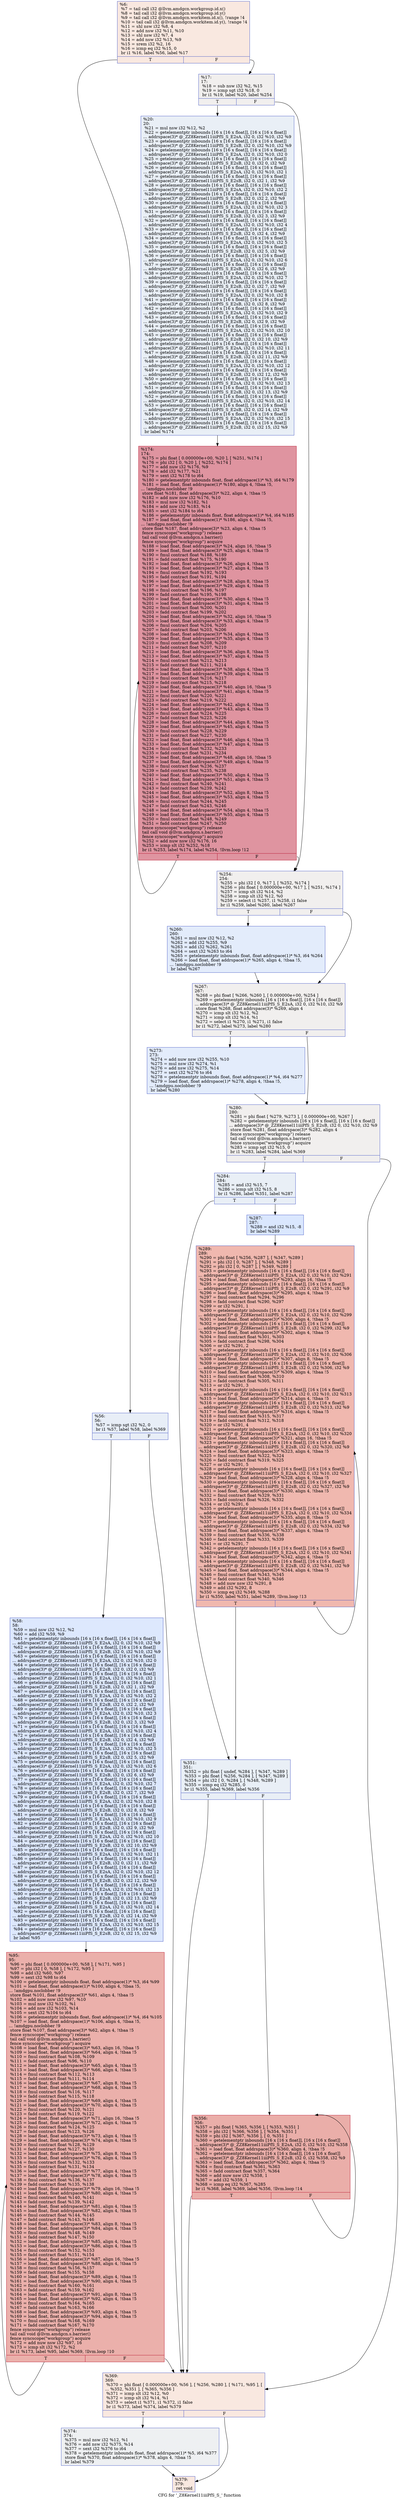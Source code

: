 digraph "CFG for '_Z8Kernel11iiiPfS_S_' function" {
	label="CFG for '_Z8Kernel11iiiPfS_S_' function";

	Node0x4bf7000 [shape=record,color="#3d50c3ff", style=filled, fillcolor="#f1ccb870",label="{%6:\l  %7 = tail call i32 @llvm.amdgcn.workgroup.id.x()\l  %8 = tail call i32 @llvm.amdgcn.workgroup.id.y()\l  %9 = tail call i32 @llvm.amdgcn.workitem.id.x(), !range !4\l  %10 = tail call i32 @llvm.amdgcn.workitem.id.y(), !range !4\l  %11 = shl nsw i32 %8, 4\l  %12 = add nsw i32 %11, %10\l  %13 = shl nsw i32 %7, 4\l  %14 = add nsw i32 %13, %9\l  %15 = srem i32 %2, 16\l  %16 = icmp eq i32 %15, 0\l  br i1 %16, label %56, label %17\l|{<s0>T|<s1>F}}"];
	Node0x4bf7000:s0 -> Node0x4bf73e0;
	Node0x4bf7000:s1 -> Node0x4bf94e0;
	Node0x4bf94e0 [shape=record,color="#3d50c3ff", style=filled, fillcolor="#e0dbd870",label="{%17:\l17:                                               \l  %18 = sub nsw i32 %2, %15\l  %19 = icmp sgt i32 %18, 0\l  br i1 %19, label %20, label %254\l|{<s0>T|<s1>F}}"];
	Node0x4bf94e0:s0 -> Node0x4bf9740;
	Node0x4bf94e0:s1 -> Node0x4bf9790;
	Node0x4bf9740 [shape=record,color="#3d50c3ff", style=filled, fillcolor="#cedaeb70",label="{%20:\l20:                                               \l  %21 = mul nsw i32 %12, %2\l  %22 = getelementptr inbounds [16 x [16 x float]], [16 x [16 x float]]\l... addrspace(3)* @_ZZ8Kernel11iiiPfS_S_E2sA, i32 0, i32 %10, i32 %9\l  %23 = getelementptr inbounds [16 x [16 x float]], [16 x [16 x float]]\l... addrspace(3)* @_ZZ8Kernel11iiiPfS_S_E2sB, i32 0, i32 %10, i32 %9\l  %24 = getelementptr inbounds [16 x [16 x float]], [16 x [16 x float]]\l... addrspace(3)* @_ZZ8Kernel11iiiPfS_S_E2sA, i32 0, i32 %10, i32 0\l  %25 = getelementptr inbounds [16 x [16 x float]], [16 x [16 x float]]\l... addrspace(3)* @_ZZ8Kernel11iiiPfS_S_E2sB, i32 0, i32 0, i32 %9\l  %26 = getelementptr inbounds [16 x [16 x float]], [16 x [16 x float]]\l... addrspace(3)* @_ZZ8Kernel11iiiPfS_S_E2sA, i32 0, i32 %10, i32 1\l  %27 = getelementptr inbounds [16 x [16 x float]], [16 x [16 x float]]\l... addrspace(3)* @_ZZ8Kernel11iiiPfS_S_E2sB, i32 0, i32 1, i32 %9\l  %28 = getelementptr inbounds [16 x [16 x float]], [16 x [16 x float]]\l... addrspace(3)* @_ZZ8Kernel11iiiPfS_S_E2sA, i32 0, i32 %10, i32 2\l  %29 = getelementptr inbounds [16 x [16 x float]], [16 x [16 x float]]\l... addrspace(3)* @_ZZ8Kernel11iiiPfS_S_E2sB, i32 0, i32 2, i32 %9\l  %30 = getelementptr inbounds [16 x [16 x float]], [16 x [16 x float]]\l... addrspace(3)* @_ZZ8Kernel11iiiPfS_S_E2sA, i32 0, i32 %10, i32 3\l  %31 = getelementptr inbounds [16 x [16 x float]], [16 x [16 x float]]\l... addrspace(3)* @_ZZ8Kernel11iiiPfS_S_E2sB, i32 0, i32 3, i32 %9\l  %32 = getelementptr inbounds [16 x [16 x float]], [16 x [16 x float]]\l... addrspace(3)* @_ZZ8Kernel11iiiPfS_S_E2sA, i32 0, i32 %10, i32 4\l  %33 = getelementptr inbounds [16 x [16 x float]], [16 x [16 x float]]\l... addrspace(3)* @_ZZ8Kernel11iiiPfS_S_E2sB, i32 0, i32 4, i32 %9\l  %34 = getelementptr inbounds [16 x [16 x float]], [16 x [16 x float]]\l... addrspace(3)* @_ZZ8Kernel11iiiPfS_S_E2sA, i32 0, i32 %10, i32 5\l  %35 = getelementptr inbounds [16 x [16 x float]], [16 x [16 x float]]\l... addrspace(3)* @_ZZ8Kernel11iiiPfS_S_E2sB, i32 0, i32 5, i32 %9\l  %36 = getelementptr inbounds [16 x [16 x float]], [16 x [16 x float]]\l... addrspace(3)* @_ZZ8Kernel11iiiPfS_S_E2sA, i32 0, i32 %10, i32 6\l  %37 = getelementptr inbounds [16 x [16 x float]], [16 x [16 x float]]\l... addrspace(3)* @_ZZ8Kernel11iiiPfS_S_E2sB, i32 0, i32 6, i32 %9\l  %38 = getelementptr inbounds [16 x [16 x float]], [16 x [16 x float]]\l... addrspace(3)* @_ZZ8Kernel11iiiPfS_S_E2sA, i32 0, i32 %10, i32 7\l  %39 = getelementptr inbounds [16 x [16 x float]], [16 x [16 x float]]\l... addrspace(3)* @_ZZ8Kernel11iiiPfS_S_E2sB, i32 0, i32 7, i32 %9\l  %40 = getelementptr inbounds [16 x [16 x float]], [16 x [16 x float]]\l... addrspace(3)* @_ZZ8Kernel11iiiPfS_S_E2sA, i32 0, i32 %10, i32 8\l  %41 = getelementptr inbounds [16 x [16 x float]], [16 x [16 x float]]\l... addrspace(3)* @_ZZ8Kernel11iiiPfS_S_E2sB, i32 0, i32 8, i32 %9\l  %42 = getelementptr inbounds [16 x [16 x float]], [16 x [16 x float]]\l... addrspace(3)* @_ZZ8Kernel11iiiPfS_S_E2sA, i32 0, i32 %10, i32 9\l  %43 = getelementptr inbounds [16 x [16 x float]], [16 x [16 x float]]\l... addrspace(3)* @_ZZ8Kernel11iiiPfS_S_E2sB, i32 0, i32 9, i32 %9\l  %44 = getelementptr inbounds [16 x [16 x float]], [16 x [16 x float]]\l... addrspace(3)* @_ZZ8Kernel11iiiPfS_S_E2sA, i32 0, i32 %10, i32 10\l  %45 = getelementptr inbounds [16 x [16 x float]], [16 x [16 x float]]\l... addrspace(3)* @_ZZ8Kernel11iiiPfS_S_E2sB, i32 0, i32 10, i32 %9\l  %46 = getelementptr inbounds [16 x [16 x float]], [16 x [16 x float]]\l... addrspace(3)* @_ZZ8Kernel11iiiPfS_S_E2sA, i32 0, i32 %10, i32 11\l  %47 = getelementptr inbounds [16 x [16 x float]], [16 x [16 x float]]\l... addrspace(3)* @_ZZ8Kernel11iiiPfS_S_E2sB, i32 0, i32 11, i32 %9\l  %48 = getelementptr inbounds [16 x [16 x float]], [16 x [16 x float]]\l... addrspace(3)* @_ZZ8Kernel11iiiPfS_S_E2sA, i32 0, i32 %10, i32 12\l  %49 = getelementptr inbounds [16 x [16 x float]], [16 x [16 x float]]\l... addrspace(3)* @_ZZ8Kernel11iiiPfS_S_E2sB, i32 0, i32 12, i32 %9\l  %50 = getelementptr inbounds [16 x [16 x float]], [16 x [16 x float]]\l... addrspace(3)* @_ZZ8Kernel11iiiPfS_S_E2sA, i32 0, i32 %10, i32 13\l  %51 = getelementptr inbounds [16 x [16 x float]], [16 x [16 x float]]\l... addrspace(3)* @_ZZ8Kernel11iiiPfS_S_E2sB, i32 0, i32 13, i32 %9\l  %52 = getelementptr inbounds [16 x [16 x float]], [16 x [16 x float]]\l... addrspace(3)* @_ZZ8Kernel11iiiPfS_S_E2sA, i32 0, i32 %10, i32 14\l  %53 = getelementptr inbounds [16 x [16 x float]], [16 x [16 x float]]\l... addrspace(3)* @_ZZ8Kernel11iiiPfS_S_E2sB, i32 0, i32 14, i32 %9\l  %54 = getelementptr inbounds [16 x [16 x float]], [16 x [16 x float]]\l... addrspace(3)* @_ZZ8Kernel11iiiPfS_S_E2sA, i32 0, i32 %10, i32 15\l  %55 = getelementptr inbounds [16 x [16 x float]], [16 x [16 x float]]\l... addrspace(3)* @_ZZ8Kernel11iiiPfS_S_E2sB, i32 0, i32 15, i32 %9\l  br label %174\l}"];
	Node0x4bf9740 -> Node0x4bfbad0;
	Node0x4bf73e0 [shape=record,color="#3d50c3ff", style=filled, fillcolor="#cbd8ee70",label="{%56:\l56:                                               \l  %57 = icmp sgt i32 %2, 0\l  br i1 %57, label %58, label %369\l|{<s0>T|<s1>F}}"];
	Node0x4bf73e0:s0 -> Node0x4bfbc20;
	Node0x4bf73e0:s1 -> Node0x4bfbc70;
	Node0x4bfbc20 [shape=record,color="#3d50c3ff", style=filled, fillcolor="#b2ccfb70",label="{%58:\l58:                                               \l  %59 = mul nsw i32 %12, %2\l  %60 = add i32 %59, %9\l  %61 = getelementptr inbounds [16 x [16 x float]], [16 x [16 x float]]\l... addrspace(3)* @_ZZ8Kernel11iiiPfS_S_E2sA, i32 0, i32 %10, i32 %9\l  %62 = getelementptr inbounds [16 x [16 x float]], [16 x [16 x float]]\l... addrspace(3)* @_ZZ8Kernel11iiiPfS_S_E2sB, i32 0, i32 %10, i32 %9\l  %63 = getelementptr inbounds [16 x [16 x float]], [16 x [16 x float]]\l... addrspace(3)* @_ZZ8Kernel11iiiPfS_S_E2sA, i32 0, i32 %10, i32 0\l  %64 = getelementptr inbounds [16 x [16 x float]], [16 x [16 x float]]\l... addrspace(3)* @_ZZ8Kernel11iiiPfS_S_E2sB, i32 0, i32 0, i32 %9\l  %65 = getelementptr inbounds [16 x [16 x float]], [16 x [16 x float]]\l... addrspace(3)* @_ZZ8Kernel11iiiPfS_S_E2sA, i32 0, i32 %10, i32 1\l  %66 = getelementptr inbounds [16 x [16 x float]], [16 x [16 x float]]\l... addrspace(3)* @_ZZ8Kernel11iiiPfS_S_E2sB, i32 0, i32 1, i32 %9\l  %67 = getelementptr inbounds [16 x [16 x float]], [16 x [16 x float]]\l... addrspace(3)* @_ZZ8Kernel11iiiPfS_S_E2sA, i32 0, i32 %10, i32 2\l  %68 = getelementptr inbounds [16 x [16 x float]], [16 x [16 x float]]\l... addrspace(3)* @_ZZ8Kernel11iiiPfS_S_E2sB, i32 0, i32 2, i32 %9\l  %69 = getelementptr inbounds [16 x [16 x float]], [16 x [16 x float]]\l... addrspace(3)* @_ZZ8Kernel11iiiPfS_S_E2sA, i32 0, i32 %10, i32 3\l  %70 = getelementptr inbounds [16 x [16 x float]], [16 x [16 x float]]\l... addrspace(3)* @_ZZ8Kernel11iiiPfS_S_E2sB, i32 0, i32 3, i32 %9\l  %71 = getelementptr inbounds [16 x [16 x float]], [16 x [16 x float]]\l... addrspace(3)* @_ZZ8Kernel11iiiPfS_S_E2sA, i32 0, i32 %10, i32 4\l  %72 = getelementptr inbounds [16 x [16 x float]], [16 x [16 x float]]\l... addrspace(3)* @_ZZ8Kernel11iiiPfS_S_E2sB, i32 0, i32 4, i32 %9\l  %73 = getelementptr inbounds [16 x [16 x float]], [16 x [16 x float]]\l... addrspace(3)* @_ZZ8Kernel11iiiPfS_S_E2sA, i32 0, i32 %10, i32 5\l  %74 = getelementptr inbounds [16 x [16 x float]], [16 x [16 x float]]\l... addrspace(3)* @_ZZ8Kernel11iiiPfS_S_E2sB, i32 0, i32 5, i32 %9\l  %75 = getelementptr inbounds [16 x [16 x float]], [16 x [16 x float]]\l... addrspace(3)* @_ZZ8Kernel11iiiPfS_S_E2sA, i32 0, i32 %10, i32 6\l  %76 = getelementptr inbounds [16 x [16 x float]], [16 x [16 x float]]\l... addrspace(3)* @_ZZ8Kernel11iiiPfS_S_E2sB, i32 0, i32 6, i32 %9\l  %77 = getelementptr inbounds [16 x [16 x float]], [16 x [16 x float]]\l... addrspace(3)* @_ZZ8Kernel11iiiPfS_S_E2sA, i32 0, i32 %10, i32 7\l  %78 = getelementptr inbounds [16 x [16 x float]], [16 x [16 x float]]\l... addrspace(3)* @_ZZ8Kernel11iiiPfS_S_E2sB, i32 0, i32 7, i32 %9\l  %79 = getelementptr inbounds [16 x [16 x float]], [16 x [16 x float]]\l... addrspace(3)* @_ZZ8Kernel11iiiPfS_S_E2sA, i32 0, i32 %10, i32 8\l  %80 = getelementptr inbounds [16 x [16 x float]], [16 x [16 x float]]\l... addrspace(3)* @_ZZ8Kernel11iiiPfS_S_E2sB, i32 0, i32 8, i32 %9\l  %81 = getelementptr inbounds [16 x [16 x float]], [16 x [16 x float]]\l... addrspace(3)* @_ZZ8Kernel11iiiPfS_S_E2sA, i32 0, i32 %10, i32 9\l  %82 = getelementptr inbounds [16 x [16 x float]], [16 x [16 x float]]\l... addrspace(3)* @_ZZ8Kernel11iiiPfS_S_E2sB, i32 0, i32 9, i32 %9\l  %83 = getelementptr inbounds [16 x [16 x float]], [16 x [16 x float]]\l... addrspace(3)* @_ZZ8Kernel11iiiPfS_S_E2sA, i32 0, i32 %10, i32 10\l  %84 = getelementptr inbounds [16 x [16 x float]], [16 x [16 x float]]\l... addrspace(3)* @_ZZ8Kernel11iiiPfS_S_E2sB, i32 0, i32 10, i32 %9\l  %85 = getelementptr inbounds [16 x [16 x float]], [16 x [16 x float]]\l... addrspace(3)* @_ZZ8Kernel11iiiPfS_S_E2sA, i32 0, i32 %10, i32 11\l  %86 = getelementptr inbounds [16 x [16 x float]], [16 x [16 x float]]\l... addrspace(3)* @_ZZ8Kernel11iiiPfS_S_E2sB, i32 0, i32 11, i32 %9\l  %87 = getelementptr inbounds [16 x [16 x float]], [16 x [16 x float]]\l... addrspace(3)* @_ZZ8Kernel11iiiPfS_S_E2sA, i32 0, i32 %10, i32 12\l  %88 = getelementptr inbounds [16 x [16 x float]], [16 x [16 x float]]\l... addrspace(3)* @_ZZ8Kernel11iiiPfS_S_E2sB, i32 0, i32 12, i32 %9\l  %89 = getelementptr inbounds [16 x [16 x float]], [16 x [16 x float]]\l... addrspace(3)* @_ZZ8Kernel11iiiPfS_S_E2sA, i32 0, i32 %10, i32 13\l  %90 = getelementptr inbounds [16 x [16 x float]], [16 x [16 x float]]\l... addrspace(3)* @_ZZ8Kernel11iiiPfS_S_E2sB, i32 0, i32 13, i32 %9\l  %91 = getelementptr inbounds [16 x [16 x float]], [16 x [16 x float]]\l... addrspace(3)* @_ZZ8Kernel11iiiPfS_S_E2sA, i32 0, i32 %10, i32 14\l  %92 = getelementptr inbounds [16 x [16 x float]], [16 x [16 x float]]\l... addrspace(3)* @_ZZ8Kernel11iiiPfS_S_E2sB, i32 0, i32 14, i32 %9\l  %93 = getelementptr inbounds [16 x [16 x float]], [16 x [16 x float]]\l... addrspace(3)* @_ZZ8Kernel11iiiPfS_S_E2sA, i32 0, i32 %10, i32 15\l  %94 = getelementptr inbounds [16 x [16 x float]], [16 x [16 x float]]\l... addrspace(3)* @_ZZ8Kernel11iiiPfS_S_E2sB, i32 0, i32 15, i32 %9\l  br label %95\l}"];
	Node0x4bfbc20 -> Node0x4bfa560;
	Node0x4bfa560 [shape=record,color="#b70d28ff", style=filled, fillcolor="#d24b4070",label="{%95:\l95:                                               \l  %96 = phi float [ 0.000000e+00, %58 ], [ %171, %95 ]\l  %97 = phi i32 [ 0, %58 ], [ %172, %95 ]\l  %98 = add i32 %60, %97\l  %99 = sext i32 %98 to i64\l  %100 = getelementptr inbounds float, float addrspace(1)* %3, i64 %99\l  %101 = load float, float addrspace(1)* %100, align 4, !tbaa !5,\l... !amdgpu.noclobber !9\l  store float %101, float addrspace(3)* %61, align 4, !tbaa !5\l  %102 = add nuw nsw i32 %97, %10\l  %103 = mul nsw i32 %102, %1\l  %104 = add nsw i32 %103, %14\l  %105 = sext i32 %104 to i64\l  %106 = getelementptr inbounds float, float addrspace(1)* %4, i64 %105\l  %107 = load float, float addrspace(1)* %106, align 4, !tbaa !5,\l... !amdgpu.noclobber !9\l  store float %107, float addrspace(3)* %62, align 4, !tbaa !5\l  fence syncscope(\"workgroup\") release\l  tail call void @llvm.amdgcn.s.barrier()\l  fence syncscope(\"workgroup\") acquire\l  %108 = load float, float addrspace(3)* %63, align 16, !tbaa !5\l  %109 = load float, float addrspace(3)* %64, align 4, !tbaa !5\l  %110 = fmul contract float %108, %109\l  %111 = fadd contract float %96, %110\l  %112 = load float, float addrspace(3)* %65, align 4, !tbaa !5\l  %113 = load float, float addrspace(3)* %66, align 4, !tbaa !5\l  %114 = fmul contract float %112, %113\l  %115 = fadd contract float %111, %114\l  %116 = load float, float addrspace(3)* %67, align 8, !tbaa !5\l  %117 = load float, float addrspace(3)* %68, align 4, !tbaa !5\l  %118 = fmul contract float %116, %117\l  %119 = fadd contract float %115, %118\l  %120 = load float, float addrspace(3)* %69, align 4, !tbaa !5\l  %121 = load float, float addrspace(3)* %70, align 4, !tbaa !5\l  %122 = fmul contract float %120, %121\l  %123 = fadd contract float %119, %122\l  %124 = load float, float addrspace(3)* %71, align 16, !tbaa !5\l  %125 = load float, float addrspace(3)* %72, align 4, !tbaa !5\l  %126 = fmul contract float %124, %125\l  %127 = fadd contract float %123, %126\l  %128 = load float, float addrspace(3)* %73, align 4, !tbaa !5\l  %129 = load float, float addrspace(3)* %74, align 4, !tbaa !5\l  %130 = fmul contract float %128, %129\l  %131 = fadd contract float %127, %130\l  %132 = load float, float addrspace(3)* %75, align 8, !tbaa !5\l  %133 = load float, float addrspace(3)* %76, align 4, !tbaa !5\l  %134 = fmul contract float %132, %133\l  %135 = fadd contract float %131, %134\l  %136 = load float, float addrspace(3)* %77, align 4, !tbaa !5\l  %137 = load float, float addrspace(3)* %78, align 4, !tbaa !5\l  %138 = fmul contract float %136, %137\l  %139 = fadd contract float %135, %138\l  %140 = load float, float addrspace(3)* %79, align 16, !tbaa !5\l  %141 = load float, float addrspace(3)* %80, align 4, !tbaa !5\l  %142 = fmul contract float %140, %141\l  %143 = fadd contract float %139, %142\l  %144 = load float, float addrspace(3)* %81, align 4, !tbaa !5\l  %145 = load float, float addrspace(3)* %82, align 4, !tbaa !5\l  %146 = fmul contract float %144, %145\l  %147 = fadd contract float %143, %146\l  %148 = load float, float addrspace(3)* %83, align 8, !tbaa !5\l  %149 = load float, float addrspace(3)* %84, align 4, !tbaa !5\l  %150 = fmul contract float %148, %149\l  %151 = fadd contract float %147, %150\l  %152 = load float, float addrspace(3)* %85, align 4, !tbaa !5\l  %153 = load float, float addrspace(3)* %86, align 4, !tbaa !5\l  %154 = fmul contract float %152, %153\l  %155 = fadd contract float %151, %154\l  %156 = load float, float addrspace(3)* %87, align 16, !tbaa !5\l  %157 = load float, float addrspace(3)* %88, align 4, !tbaa !5\l  %158 = fmul contract float %156, %157\l  %159 = fadd contract float %155, %158\l  %160 = load float, float addrspace(3)* %89, align 4, !tbaa !5\l  %161 = load float, float addrspace(3)* %90, align 4, !tbaa !5\l  %162 = fmul contract float %160, %161\l  %163 = fadd contract float %159, %162\l  %164 = load float, float addrspace(3)* %91, align 8, !tbaa !5\l  %165 = load float, float addrspace(3)* %92, align 4, !tbaa !5\l  %166 = fmul contract float %164, %165\l  %167 = fadd contract float %163, %166\l  %168 = load float, float addrspace(3)* %93, align 4, !tbaa !5\l  %169 = load float, float addrspace(3)* %94, align 4, !tbaa !5\l  %170 = fmul contract float %168, %169\l  %171 = fadd contract float %167, %170\l  fence syncscope(\"workgroup\") release\l  tail call void @llvm.amdgcn.s.barrier()\l  fence syncscope(\"workgroup\") acquire\l  %172 = add nuw nsw i32 %97, 16\l  %173 = icmp slt i32 %172, %2\l  br i1 %173, label %95, label %369, !llvm.loop !10\l|{<s0>T|<s1>F}}"];
	Node0x4bfa560:s0 -> Node0x4bfa560;
	Node0x4bfa560:s1 -> Node0x4bfbc70;
	Node0x4bfbad0 [shape=record,color="#b70d28ff", style=filled, fillcolor="#b70d2870",label="{%174:\l174:                                              \l  %175 = phi float [ 0.000000e+00, %20 ], [ %251, %174 ]\l  %176 = phi i32 [ 0, %20 ], [ %252, %174 ]\l  %177 = add nuw i32 %176, %9\l  %178 = add i32 %177, %21\l  %179 = sext i32 %178 to i64\l  %180 = getelementptr inbounds float, float addrspace(1)* %3, i64 %179\l  %181 = load float, float addrspace(1)* %180, align 4, !tbaa !5,\l... !amdgpu.noclobber !9\l  store float %181, float addrspace(3)* %22, align 4, !tbaa !5\l  %182 = add nuw nsw i32 %176, %10\l  %183 = mul nsw i32 %182, %1\l  %184 = add nsw i32 %183, %14\l  %185 = sext i32 %184 to i64\l  %186 = getelementptr inbounds float, float addrspace(1)* %4, i64 %185\l  %187 = load float, float addrspace(1)* %186, align 4, !tbaa !5,\l... !amdgpu.noclobber !9\l  store float %187, float addrspace(3)* %23, align 4, !tbaa !5\l  fence syncscope(\"workgroup\") release\l  tail call void @llvm.amdgcn.s.barrier()\l  fence syncscope(\"workgroup\") acquire\l  %188 = load float, float addrspace(3)* %24, align 16, !tbaa !5\l  %189 = load float, float addrspace(3)* %25, align 4, !tbaa !5\l  %190 = fmul contract float %188, %189\l  %191 = fadd contract float %175, %190\l  %192 = load float, float addrspace(3)* %26, align 4, !tbaa !5\l  %193 = load float, float addrspace(3)* %27, align 4, !tbaa !5\l  %194 = fmul contract float %192, %193\l  %195 = fadd contract float %191, %194\l  %196 = load float, float addrspace(3)* %28, align 8, !tbaa !5\l  %197 = load float, float addrspace(3)* %29, align 4, !tbaa !5\l  %198 = fmul contract float %196, %197\l  %199 = fadd contract float %195, %198\l  %200 = load float, float addrspace(3)* %30, align 4, !tbaa !5\l  %201 = load float, float addrspace(3)* %31, align 4, !tbaa !5\l  %202 = fmul contract float %200, %201\l  %203 = fadd contract float %199, %202\l  %204 = load float, float addrspace(3)* %32, align 16, !tbaa !5\l  %205 = load float, float addrspace(3)* %33, align 4, !tbaa !5\l  %206 = fmul contract float %204, %205\l  %207 = fadd contract float %203, %206\l  %208 = load float, float addrspace(3)* %34, align 4, !tbaa !5\l  %209 = load float, float addrspace(3)* %35, align 4, !tbaa !5\l  %210 = fmul contract float %208, %209\l  %211 = fadd contract float %207, %210\l  %212 = load float, float addrspace(3)* %36, align 8, !tbaa !5\l  %213 = load float, float addrspace(3)* %37, align 4, !tbaa !5\l  %214 = fmul contract float %212, %213\l  %215 = fadd contract float %211, %214\l  %216 = load float, float addrspace(3)* %38, align 4, !tbaa !5\l  %217 = load float, float addrspace(3)* %39, align 4, !tbaa !5\l  %218 = fmul contract float %216, %217\l  %219 = fadd contract float %215, %218\l  %220 = load float, float addrspace(3)* %40, align 16, !tbaa !5\l  %221 = load float, float addrspace(3)* %41, align 4, !tbaa !5\l  %222 = fmul contract float %220, %221\l  %223 = fadd contract float %219, %222\l  %224 = load float, float addrspace(3)* %42, align 4, !tbaa !5\l  %225 = load float, float addrspace(3)* %43, align 4, !tbaa !5\l  %226 = fmul contract float %224, %225\l  %227 = fadd contract float %223, %226\l  %228 = load float, float addrspace(3)* %44, align 8, !tbaa !5\l  %229 = load float, float addrspace(3)* %45, align 4, !tbaa !5\l  %230 = fmul contract float %228, %229\l  %231 = fadd contract float %227, %230\l  %232 = load float, float addrspace(3)* %46, align 4, !tbaa !5\l  %233 = load float, float addrspace(3)* %47, align 4, !tbaa !5\l  %234 = fmul contract float %232, %233\l  %235 = fadd contract float %231, %234\l  %236 = load float, float addrspace(3)* %48, align 16, !tbaa !5\l  %237 = load float, float addrspace(3)* %49, align 4, !tbaa !5\l  %238 = fmul contract float %236, %237\l  %239 = fadd contract float %235, %238\l  %240 = load float, float addrspace(3)* %50, align 4, !tbaa !5\l  %241 = load float, float addrspace(3)* %51, align 4, !tbaa !5\l  %242 = fmul contract float %240, %241\l  %243 = fadd contract float %239, %242\l  %244 = load float, float addrspace(3)* %52, align 8, !tbaa !5\l  %245 = load float, float addrspace(3)* %53, align 4, !tbaa !5\l  %246 = fmul contract float %244, %245\l  %247 = fadd contract float %243, %246\l  %248 = load float, float addrspace(3)* %54, align 4, !tbaa !5\l  %249 = load float, float addrspace(3)* %55, align 4, !tbaa !5\l  %250 = fmul contract float %248, %249\l  %251 = fadd contract float %247, %250\l  fence syncscope(\"workgroup\") release\l  tail call void @llvm.amdgcn.s.barrier()\l  fence syncscope(\"workgroup\") acquire\l  %252 = add nuw nsw i32 %176, 16\l  %253 = icmp slt i32 %252, %18\l  br i1 %253, label %174, label %254, !llvm.loop !12\l|{<s0>T|<s1>F}}"];
	Node0x4bfbad0:s0 -> Node0x4bfbad0;
	Node0x4bfbad0:s1 -> Node0x4bf9790;
	Node0x4bf9790 [shape=record,color="#3d50c3ff", style=filled, fillcolor="#e0dbd870",label="{%254:\l254:                                              \l  %255 = phi i32 [ 0, %17 ], [ %252, %174 ]\l  %256 = phi float [ 0.000000e+00, %17 ], [ %251, %174 ]\l  %257 = icmp slt i32 %14, %2\l  %258 = icmp slt i32 %12, %0\l  %259 = select i1 %257, i1 %258, i1 false\l  br i1 %259, label %260, label %267\l|{<s0>T|<s1>F}}"];
	Node0x4bf9790:s0 -> Node0x4c01090;
	Node0x4bf9790:s1 -> Node0x4c010e0;
	Node0x4c01090 [shape=record,color="#3d50c3ff", style=filled, fillcolor="#bfd3f670",label="{%260:\l260:                                              \l  %261 = mul nsw i32 %12, %2\l  %262 = add i32 %255, %9\l  %263 = add i32 %262, %261\l  %264 = sext i32 %263 to i64\l  %265 = getelementptr inbounds float, float addrspace(1)* %3, i64 %264\l  %266 = load float, float addrspace(1)* %265, align 4, !tbaa !5,\l... !amdgpu.noclobber !9\l  br label %267\l}"];
	Node0x4c01090 -> Node0x4c010e0;
	Node0x4c010e0 [shape=record,color="#3d50c3ff", style=filled, fillcolor="#e0dbd870",label="{%267:\l267:                                              \l  %268 = phi float [ %266, %260 ], [ 0.000000e+00, %254 ]\l  %269 = getelementptr inbounds [16 x [16 x float]], [16 x [16 x float]]\l... addrspace(3)* @_ZZ8Kernel11iiiPfS_S_E2sA, i32 0, i32 %10, i32 %9\l  store float %268, float addrspace(3)* %269, align 4\l  %270 = icmp slt i32 %12, %2\l  %271 = icmp slt i32 %14, %1\l  %272 = select i1 %270, i1 %271, i1 false\l  br i1 %272, label %273, label %280\l|{<s0>T|<s1>F}}"];
	Node0x4c010e0:s0 -> Node0x4c01660;
	Node0x4c010e0:s1 -> Node0x4c08400;
	Node0x4c01660 [shape=record,color="#3d50c3ff", style=filled, fillcolor="#bfd3f670",label="{%273:\l273:                                              \l  %274 = add nuw nsw i32 %255, %10\l  %275 = mul nsw i32 %274, %1\l  %276 = add nsw i32 %275, %14\l  %277 = sext i32 %276 to i64\l  %278 = getelementptr inbounds float, float addrspace(1)* %4, i64 %277\l  %279 = load float, float addrspace(1)* %278, align 4, !tbaa !5,\l... !amdgpu.noclobber !9\l  br label %280\l}"];
	Node0x4c01660 -> Node0x4c08400;
	Node0x4c08400 [shape=record,color="#3d50c3ff", style=filled, fillcolor="#e0dbd870",label="{%280:\l280:                                              \l  %281 = phi float [ %279, %273 ], [ 0.000000e+00, %267 ]\l  %282 = getelementptr inbounds [16 x [16 x float]], [16 x [16 x float]]\l... addrspace(3)* @_ZZ8Kernel11iiiPfS_S_E2sB, i32 0, i32 %10, i32 %9\l  store float %281, float addrspace(3)* %282, align 4\l  fence syncscope(\"workgroup\") release\l  tail call void @llvm.amdgcn.s.barrier()\l  fence syncscope(\"workgroup\") acquire\l  %283 = icmp sgt i32 %15, 0\l  br i1 %283, label %284, label %369\l|{<s0>T|<s1>F}}"];
	Node0x4c08400:s0 -> Node0x4c08cc0;
	Node0x4c08400:s1 -> Node0x4bfbc70;
	Node0x4c08cc0 [shape=record,color="#3d50c3ff", style=filled, fillcolor="#cedaeb70",label="{%284:\l284:                                              \l  %285 = and i32 %15, 7\l  %286 = icmp ult i32 %15, 8\l  br i1 %286, label %351, label %287\l|{<s0>T|<s1>F}}"];
	Node0x4c08cc0:s0 -> Node0x4c08ee0;
	Node0x4c08cc0:s1 -> Node0x4c08f30;
	Node0x4c08f30 [shape=record,color="#3d50c3ff", style=filled, fillcolor="#abc8fd70",label="{%287:\l287:                                              \l  %288 = and i32 %15, -8\l  br label %289\l}"];
	Node0x4c08f30 -> Node0x4c09100;
	Node0x4c09100 [shape=record,color="#3d50c3ff", style=filled, fillcolor="#dc5d4a70",label="{%289:\l289:                                              \l  %290 = phi float [ %256, %287 ], [ %347, %289 ]\l  %291 = phi i32 [ 0, %287 ], [ %348, %289 ]\l  %292 = phi i32 [ 0, %287 ], [ %349, %289 ]\l  %293 = getelementptr inbounds [16 x [16 x float]], [16 x [16 x float]]\l... addrspace(3)* @_ZZ8Kernel11iiiPfS_S_E2sA, i32 0, i32 %10, i32 %291\l  %294 = load float, float addrspace(3)* %293, align 16, !tbaa !5\l  %295 = getelementptr inbounds [16 x [16 x float]], [16 x [16 x float]]\l... addrspace(3)* @_ZZ8Kernel11iiiPfS_S_E2sB, i32 0, i32 %291, i32 %9\l  %296 = load float, float addrspace(3)* %295, align 4, !tbaa !5\l  %297 = fmul contract float %294, %296\l  %298 = fadd contract float %290, %297\l  %299 = or i32 %291, 1\l  %300 = getelementptr inbounds [16 x [16 x float]], [16 x [16 x float]]\l... addrspace(3)* @_ZZ8Kernel11iiiPfS_S_E2sA, i32 0, i32 %10, i32 %299\l  %301 = load float, float addrspace(3)* %300, align 4, !tbaa !5\l  %302 = getelementptr inbounds [16 x [16 x float]], [16 x [16 x float]]\l... addrspace(3)* @_ZZ8Kernel11iiiPfS_S_E2sB, i32 0, i32 %299, i32 %9\l  %303 = load float, float addrspace(3)* %302, align 4, !tbaa !5\l  %304 = fmul contract float %301, %303\l  %305 = fadd contract float %298, %304\l  %306 = or i32 %291, 2\l  %307 = getelementptr inbounds [16 x [16 x float]], [16 x [16 x float]]\l... addrspace(3)* @_ZZ8Kernel11iiiPfS_S_E2sA, i32 0, i32 %10, i32 %306\l  %308 = load float, float addrspace(3)* %307, align 8, !tbaa !5\l  %309 = getelementptr inbounds [16 x [16 x float]], [16 x [16 x float]]\l... addrspace(3)* @_ZZ8Kernel11iiiPfS_S_E2sB, i32 0, i32 %306, i32 %9\l  %310 = load float, float addrspace(3)* %309, align 4, !tbaa !5\l  %311 = fmul contract float %308, %310\l  %312 = fadd contract float %305, %311\l  %313 = or i32 %291, 3\l  %314 = getelementptr inbounds [16 x [16 x float]], [16 x [16 x float]]\l... addrspace(3)* @_ZZ8Kernel11iiiPfS_S_E2sA, i32 0, i32 %10, i32 %313\l  %315 = load float, float addrspace(3)* %314, align 4, !tbaa !5\l  %316 = getelementptr inbounds [16 x [16 x float]], [16 x [16 x float]]\l... addrspace(3)* @_ZZ8Kernel11iiiPfS_S_E2sB, i32 0, i32 %313, i32 %9\l  %317 = load float, float addrspace(3)* %316, align 4, !tbaa !5\l  %318 = fmul contract float %315, %317\l  %319 = fadd contract float %312, %318\l  %320 = or i32 %291, 4\l  %321 = getelementptr inbounds [16 x [16 x float]], [16 x [16 x float]]\l... addrspace(3)* @_ZZ8Kernel11iiiPfS_S_E2sA, i32 0, i32 %10, i32 %320\l  %322 = load float, float addrspace(3)* %321, align 16, !tbaa !5\l  %323 = getelementptr inbounds [16 x [16 x float]], [16 x [16 x float]]\l... addrspace(3)* @_ZZ8Kernel11iiiPfS_S_E2sB, i32 0, i32 %320, i32 %9\l  %324 = load float, float addrspace(3)* %323, align 4, !tbaa !5\l  %325 = fmul contract float %322, %324\l  %326 = fadd contract float %319, %325\l  %327 = or i32 %291, 5\l  %328 = getelementptr inbounds [16 x [16 x float]], [16 x [16 x float]]\l... addrspace(3)* @_ZZ8Kernel11iiiPfS_S_E2sA, i32 0, i32 %10, i32 %327\l  %329 = load float, float addrspace(3)* %328, align 4, !tbaa !5\l  %330 = getelementptr inbounds [16 x [16 x float]], [16 x [16 x float]]\l... addrspace(3)* @_ZZ8Kernel11iiiPfS_S_E2sB, i32 0, i32 %327, i32 %9\l  %331 = load float, float addrspace(3)* %330, align 4, !tbaa !5\l  %332 = fmul contract float %329, %331\l  %333 = fadd contract float %326, %332\l  %334 = or i32 %291, 6\l  %335 = getelementptr inbounds [16 x [16 x float]], [16 x [16 x float]]\l... addrspace(3)* @_ZZ8Kernel11iiiPfS_S_E2sA, i32 0, i32 %10, i32 %334\l  %336 = load float, float addrspace(3)* %335, align 8, !tbaa !5\l  %337 = getelementptr inbounds [16 x [16 x float]], [16 x [16 x float]]\l... addrspace(3)* @_ZZ8Kernel11iiiPfS_S_E2sB, i32 0, i32 %334, i32 %9\l  %338 = load float, float addrspace(3)* %337, align 4, !tbaa !5\l  %339 = fmul contract float %336, %338\l  %340 = fadd contract float %333, %339\l  %341 = or i32 %291, 7\l  %342 = getelementptr inbounds [16 x [16 x float]], [16 x [16 x float]]\l... addrspace(3)* @_ZZ8Kernel11iiiPfS_S_E2sA, i32 0, i32 %10, i32 %341\l  %343 = load float, float addrspace(3)* %342, align 4, !tbaa !5\l  %344 = getelementptr inbounds [16 x [16 x float]], [16 x [16 x float]]\l... addrspace(3)* @_ZZ8Kernel11iiiPfS_S_E2sB, i32 0, i32 %341, i32 %9\l  %345 = load float, float addrspace(3)* %344, align 4, !tbaa !5\l  %346 = fmul contract float %343, %345\l  %347 = fadd contract float %340, %346\l  %348 = add nuw nsw i32 %291, 8\l  %349 = add i32 %292, 8\l  %350 = icmp eq i32 %349, %288\l  br i1 %350, label %351, label %289, !llvm.loop !13\l|{<s0>T|<s1>F}}"];
	Node0x4c09100:s0 -> Node0x4c08ee0;
	Node0x4c09100:s1 -> Node0x4c09100;
	Node0x4c08ee0 [shape=record,color="#3d50c3ff", style=filled, fillcolor="#cedaeb70",label="{%351:\l351:                                              \l  %352 = phi float [ undef, %284 ], [ %347, %289 ]\l  %353 = phi float [ %256, %284 ], [ %347, %289 ]\l  %354 = phi i32 [ 0, %284 ], [ %348, %289 ]\l  %355 = icmp eq i32 %285, 0\l  br i1 %355, label %369, label %356\l|{<s0>T|<s1>F}}"];
	Node0x4c08ee0:s0 -> Node0x4bfbc70;
	Node0x4c08ee0:s1 -> Node0x4c0bcc0;
	Node0x4c0bcc0 [shape=record,color="#b70d28ff", style=filled, fillcolor="#d0473d70",label="{%356:\l356:                                              \l  %357 = phi float [ %365, %356 ], [ %353, %351 ]\l  %358 = phi i32 [ %366, %356 ], [ %354, %351 ]\l  %359 = phi i32 [ %367, %356 ], [ 0, %351 ]\l  %360 = getelementptr inbounds [16 x [16 x float]], [16 x [16 x float]]\l... addrspace(3)* @_ZZ8Kernel11iiiPfS_S_E2sA, i32 0, i32 %10, i32 %358\l  %361 = load float, float addrspace(3)* %360, align 4, !tbaa !5\l  %362 = getelementptr inbounds [16 x [16 x float]], [16 x [16 x float]]\l... addrspace(3)* @_ZZ8Kernel11iiiPfS_S_E2sB, i32 0, i32 %358, i32 %9\l  %363 = load float, float addrspace(3)* %362, align 4, !tbaa !5\l  %364 = fmul contract float %361, %363\l  %365 = fadd contract float %357, %364\l  %366 = add nuw nsw i32 %358, 1\l  %367 = add i32 %359, 1\l  %368 = icmp eq i32 %367, %285\l  br i1 %368, label %369, label %356, !llvm.loop !14\l|{<s0>T|<s1>F}}"];
	Node0x4c0bcc0:s0 -> Node0x4bfbc70;
	Node0x4c0bcc0:s1 -> Node0x4c0bcc0;
	Node0x4bfbc70 [shape=record,color="#3d50c3ff", style=filled, fillcolor="#f1ccb870",label="{%369:\l369:                                              \l  %370 = phi float [ 0.000000e+00, %56 ], [ %256, %280 ], [ %171, %95 ], [\l... %352, %351 ], [ %365, %356 ]\l  %371 = icmp slt i32 %12, %0\l  %372 = icmp slt i32 %14, %1\l  %373 = select i1 %371, i1 %372, i1 false\l  br i1 %373, label %374, label %379\l|{<s0>T|<s1>F}}"];
	Node0x4bfbc70:s0 -> Node0x4c04410;
	Node0x4bfbc70:s1 -> Node0x4c04460;
	Node0x4c04410 [shape=record,color="#3d50c3ff", style=filled, fillcolor="#d9dce170",label="{%374:\l374:                                              \l  %375 = mul nsw i32 %12, %1\l  %376 = add nsw i32 %375, %14\l  %377 = sext i32 %376 to i64\l  %378 = getelementptr inbounds float, float addrspace(1)* %5, i64 %377\l  store float %370, float addrspace(1)* %378, align 4, !tbaa !5\l  br label %379\l}"];
	Node0x4c04410 -> Node0x4c04460;
	Node0x4c04460 [shape=record,color="#3d50c3ff", style=filled, fillcolor="#f1ccb870",label="{%379:\l379:                                              \l  ret void\l}"];
}
